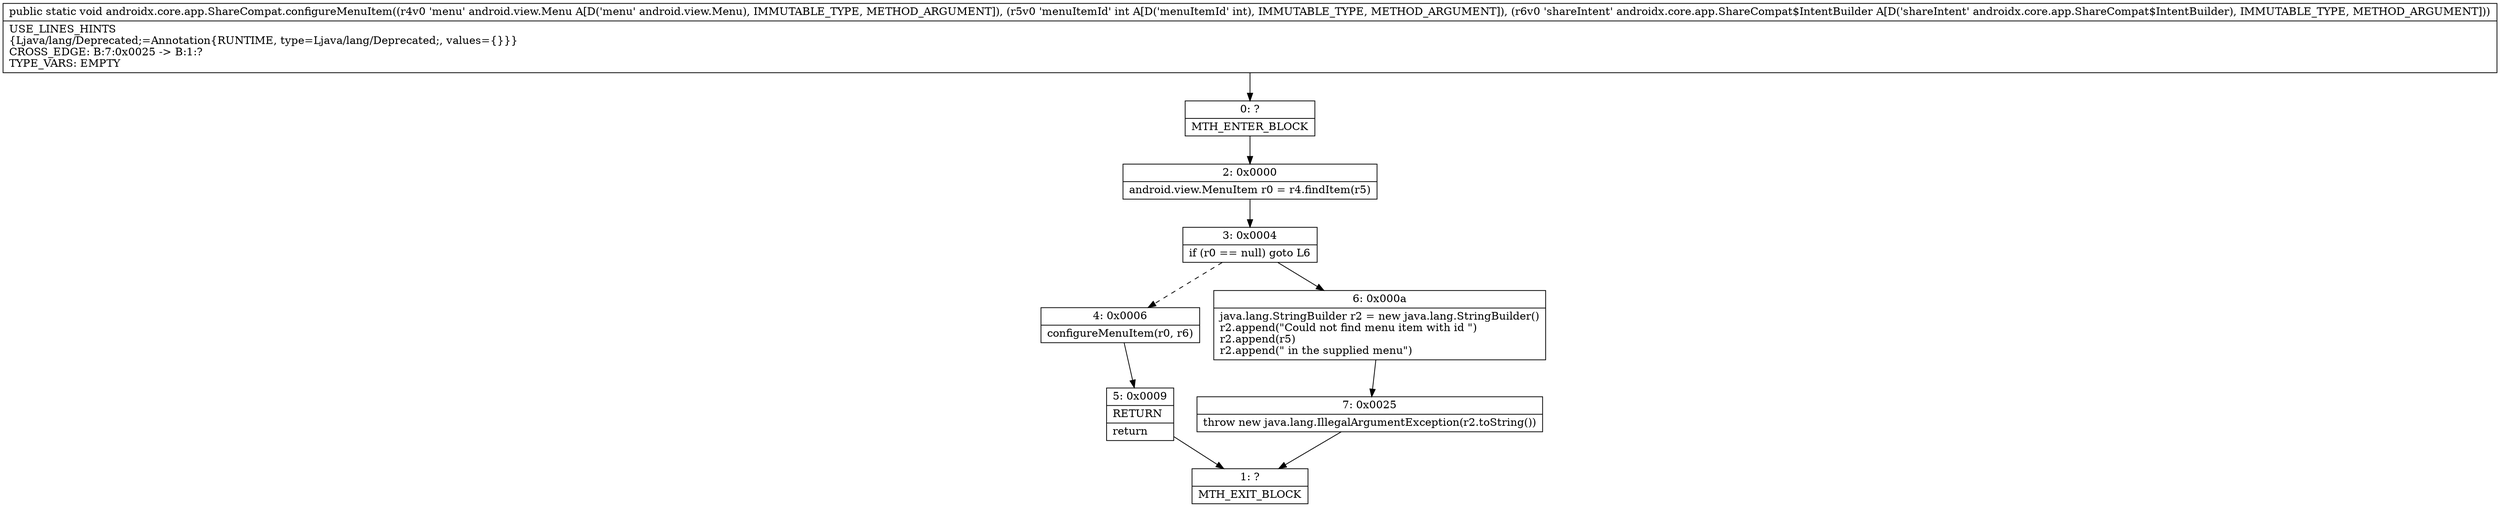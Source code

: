 digraph "CFG forandroidx.core.app.ShareCompat.configureMenuItem(Landroid\/view\/Menu;ILandroidx\/core\/app\/ShareCompat$IntentBuilder;)V" {
Node_0 [shape=record,label="{0\:\ ?|MTH_ENTER_BLOCK\l}"];
Node_2 [shape=record,label="{2\:\ 0x0000|android.view.MenuItem r0 = r4.findItem(r5)\l}"];
Node_3 [shape=record,label="{3\:\ 0x0004|if (r0 == null) goto L6\l}"];
Node_4 [shape=record,label="{4\:\ 0x0006|configureMenuItem(r0, r6)\l}"];
Node_5 [shape=record,label="{5\:\ 0x0009|RETURN\l|return\l}"];
Node_1 [shape=record,label="{1\:\ ?|MTH_EXIT_BLOCK\l}"];
Node_6 [shape=record,label="{6\:\ 0x000a|java.lang.StringBuilder r2 = new java.lang.StringBuilder()\lr2.append(\"Could not find menu item with id \")\lr2.append(r5)\lr2.append(\" in the supplied menu\")\l}"];
Node_7 [shape=record,label="{7\:\ 0x0025|throw new java.lang.IllegalArgumentException(r2.toString())\l}"];
MethodNode[shape=record,label="{public static void androidx.core.app.ShareCompat.configureMenuItem((r4v0 'menu' android.view.Menu A[D('menu' android.view.Menu), IMMUTABLE_TYPE, METHOD_ARGUMENT]), (r5v0 'menuItemId' int A[D('menuItemId' int), IMMUTABLE_TYPE, METHOD_ARGUMENT]), (r6v0 'shareIntent' androidx.core.app.ShareCompat$IntentBuilder A[D('shareIntent' androidx.core.app.ShareCompat$IntentBuilder), IMMUTABLE_TYPE, METHOD_ARGUMENT]))  | USE_LINES_HINTS\l\{Ljava\/lang\/Deprecated;=Annotation\{RUNTIME, type=Ljava\/lang\/Deprecated;, values=\{\}\}\}\lCROSS_EDGE: B:7:0x0025 \-\> B:1:?\lTYPE_VARS: EMPTY\l}"];
MethodNode -> Node_0;Node_0 -> Node_2;
Node_2 -> Node_3;
Node_3 -> Node_4[style=dashed];
Node_3 -> Node_6;
Node_4 -> Node_5;
Node_5 -> Node_1;
Node_6 -> Node_7;
Node_7 -> Node_1;
}

